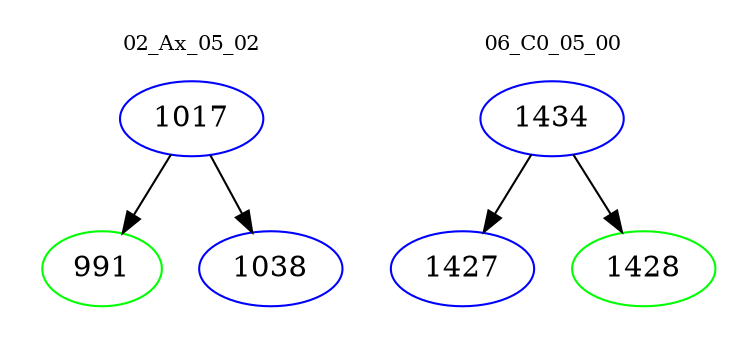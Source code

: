 digraph{
subgraph cluster_0 {
color = white
label = "02_Ax_05_02";
fontsize=10;
T0_1017 [label="1017", color="blue"]
T0_1017 -> T0_991 [color="black"]
T0_991 [label="991", color="green"]
T0_1017 -> T0_1038 [color="black"]
T0_1038 [label="1038", color="blue"]
}
subgraph cluster_1 {
color = white
label = "06_C0_05_00";
fontsize=10;
T1_1434 [label="1434", color="blue"]
T1_1434 -> T1_1427 [color="black"]
T1_1427 [label="1427", color="blue"]
T1_1434 -> T1_1428 [color="black"]
T1_1428 [label="1428", color="green"]
}
}
